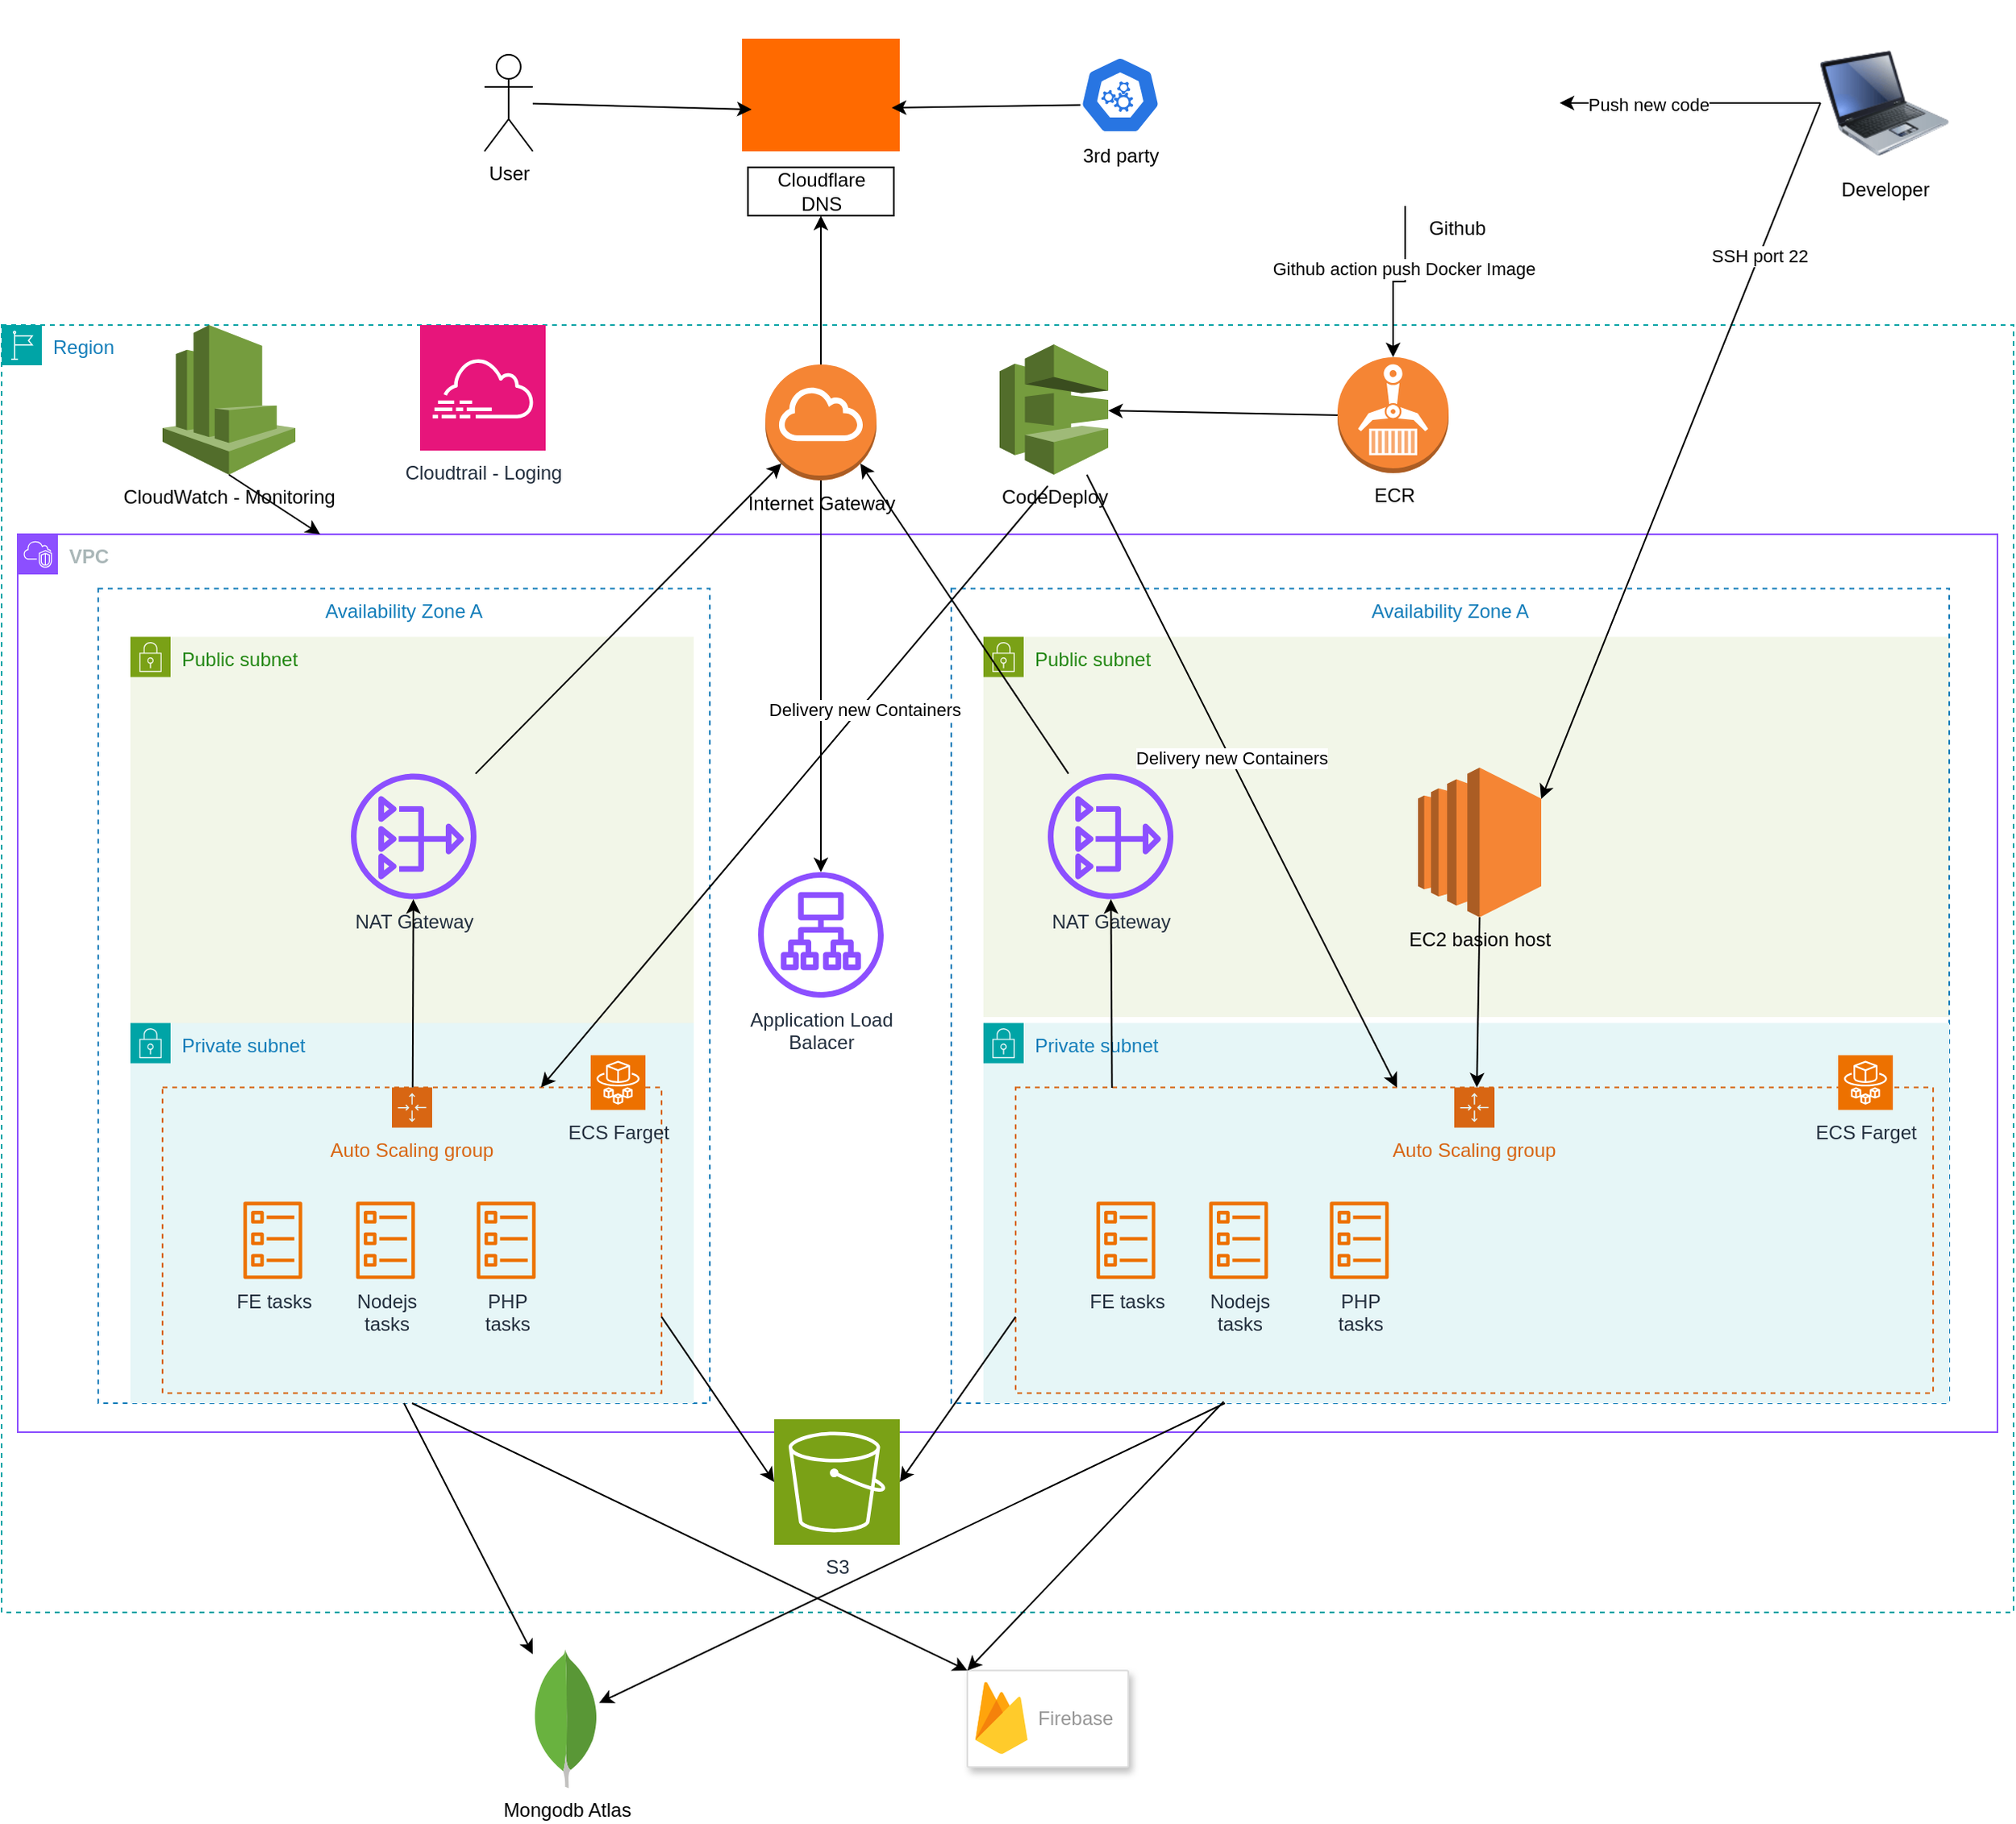 <mxfile version="26.2.9">
  <diagram name="Trang-1" id="FI35gP_wtqjPVAbQ8WKQ">
    <mxGraphModel dx="1425" dy="1030" grid="1" gridSize="10" guides="1" tooltips="1" connect="1" arrows="1" fold="1" page="1" pageScale="1" pageWidth="827" pageHeight="1169" math="0" shadow="0">
      <root>
        <mxCell id="0" />
        <mxCell id="1" parent="0" />
        <mxCell id="mklz-G96IOCMaS5BO4wx-2" value="Region" style="points=[[0,0],[0.25,0],[0.5,0],[0.75,0],[1,0],[1,0.25],[1,0.5],[1,0.75],[1,1],[0.75,1],[0.5,1],[0.25,1],[0,1],[0,0.75],[0,0.5],[0,0.25]];outlineConnect=0;gradientColor=none;html=1;whiteSpace=wrap;fontSize=12;fontStyle=0;container=1;pointerEvents=0;collapsible=0;recursiveResize=0;shape=mxgraph.aws4.group;grIcon=mxgraph.aws4.group_region;strokeColor=#00A4A6;fillColor=none;verticalAlign=top;align=left;spacingLeft=30;fontColor=#147EBA;dashed=1;" vertex="1" parent="1">
          <mxGeometry x="90" y="260" width="1250" height="800" as="geometry" />
        </mxCell>
        <mxCell id="mklz-G96IOCMaS5BO4wx-15" value="&lt;b&gt;VPC&lt;/b&gt;" style="points=[[0,0],[0.25,0],[0.5,0],[0.75,0],[1,0],[1,0.25],[1,0.5],[1,0.75],[1,1],[0.75,1],[0.5,1],[0.25,1],[0,1],[0,0.75],[0,0.5],[0,0.25]];outlineConnect=0;gradientColor=none;html=1;whiteSpace=wrap;fontSize=12;fontStyle=0;container=1;pointerEvents=0;collapsible=0;recursiveResize=0;shape=mxgraph.aws4.group;grIcon=mxgraph.aws4.group_vpc2;strokeColor=#8C4FFF;fillColor=none;verticalAlign=top;align=left;spacingLeft=30;fontColor=#AAB7B8;dashed=0;" vertex="1" parent="mklz-G96IOCMaS5BO4wx-2">
          <mxGeometry x="10" y="130" width="1230" height="558" as="geometry" />
        </mxCell>
        <mxCell id="mklz-G96IOCMaS5BO4wx-20" value="Public subnet" style="points=[[0,0],[0.25,0],[0.5,0],[0.75,0],[1,0],[1,0.25],[1,0.5],[1,0.75],[1,1],[0.75,1],[0.5,1],[0.25,1],[0,1],[0,0.75],[0,0.5],[0,0.25]];outlineConnect=0;gradientColor=none;html=1;whiteSpace=wrap;fontSize=12;fontStyle=0;container=1;pointerEvents=0;collapsible=0;recursiveResize=0;shape=mxgraph.aws4.group;grIcon=mxgraph.aws4.group_security_group;grStroke=0;strokeColor=#7AA116;fillColor=#F2F6E8;verticalAlign=top;align=left;spacingLeft=30;fontColor=#248814;dashed=0;" vertex="1" parent="mklz-G96IOCMaS5BO4wx-15">
          <mxGeometry x="70" y="63.8" width="350" height="476.2" as="geometry" />
        </mxCell>
        <mxCell id="mklz-G96IOCMaS5BO4wx-17" value="Availability Zone A" style="fillColor=none;strokeColor=#147EBA;dashed=1;verticalAlign=top;fontStyle=0;fontColor=#147EBA;whiteSpace=wrap;html=1;container=1;" vertex="1" parent="mklz-G96IOCMaS5BO4wx-20">
          <mxGeometry x="-20" y="-30" width="380" height="506.2" as="geometry" />
        </mxCell>
        <mxCell id="mklz-G96IOCMaS5BO4wx-28" value="NAT Gateway" style="sketch=0;outlineConnect=0;fontColor=#232F3E;gradientColor=none;fillColor=#8C4FFF;strokeColor=none;dashed=0;verticalLabelPosition=bottom;verticalAlign=top;align=center;html=1;fontSize=12;fontStyle=0;aspect=fixed;pointerEvents=1;shape=mxgraph.aws4.nat_gateway;" vertex="1" parent="mklz-G96IOCMaS5BO4wx-17">
          <mxGeometry x="157" y="115" width="78" height="78" as="geometry" />
        </mxCell>
        <mxCell id="mklz-G96IOCMaS5BO4wx-21" value="Private subnet" style="points=[[0,0],[0.25,0],[0.5,0],[0.75,0],[1,0],[1,0.25],[1,0.5],[1,0.75],[1,1],[0.75,1],[0.5,1],[0.25,1],[0,1],[0,0.75],[0,0.5],[0,0.25]];outlineConnect=0;gradientColor=none;html=1;whiteSpace=wrap;fontSize=12;fontStyle=0;container=1;pointerEvents=0;collapsible=0;recursiveResize=0;shape=mxgraph.aws4.group;grIcon=mxgraph.aws4.group_security_group;grStroke=0;strokeColor=#00A4A6;fillColor=#E6F6F7;verticalAlign=top;align=left;spacingLeft=30;fontColor=#147EBA;dashed=0;" vertex="1" parent="mklz-G96IOCMaS5BO4wx-15">
          <mxGeometry x="70" y="303.8" width="350" height="236.2" as="geometry" />
        </mxCell>
        <mxCell id="mklz-G96IOCMaS5BO4wx-22" value="Auto Scaling group" style="points=[[0,0],[0.25,0],[0.5,0],[0.75,0],[1,0],[1,0.25],[1,0.5],[1,0.75],[1,1],[0.75,1],[0.5,1],[0.25,1],[0,1],[0,0.75],[0,0.5],[0,0.25]];outlineConnect=0;gradientColor=none;html=1;whiteSpace=wrap;fontSize=12;fontStyle=0;container=1;pointerEvents=0;collapsible=0;recursiveResize=0;shape=mxgraph.aws4.groupCenter;grIcon=mxgraph.aws4.group_auto_scaling_group;grStroke=1;strokeColor=#D86613;fillColor=none;verticalAlign=top;align=center;fontColor=#D86613;dashed=1;spacingTop=25;" vertex="1" parent="mklz-G96IOCMaS5BO4wx-21">
          <mxGeometry x="20" y="40" width="310" height="190" as="geometry" />
        </mxCell>
        <mxCell id="mklz-G96IOCMaS5BO4wx-25" value="FE tasks" style="sketch=0;outlineConnect=0;fontColor=#232F3E;gradientColor=none;fillColor=#ED7100;strokeColor=none;dashed=0;verticalLabelPosition=bottom;verticalAlign=top;align=center;html=1;fontSize=12;fontStyle=0;aspect=fixed;pointerEvents=1;shape=mxgraph.aws4.ecs_task;" vertex="1" parent="mklz-G96IOCMaS5BO4wx-22">
          <mxGeometry x="50" y="71" width="37" height="48" as="geometry" />
        </mxCell>
        <mxCell id="mklz-G96IOCMaS5BO4wx-26" value="Nodejs&lt;br&gt;tasks" style="sketch=0;outlineConnect=0;fontColor=#232F3E;gradientColor=none;fillColor=#ED7100;strokeColor=none;dashed=0;verticalLabelPosition=bottom;verticalAlign=top;align=center;html=1;fontSize=12;fontStyle=0;aspect=fixed;pointerEvents=1;shape=mxgraph.aws4.ecs_task;" vertex="1" parent="mklz-G96IOCMaS5BO4wx-22">
          <mxGeometry x="120" y="71" width="37" height="48" as="geometry" />
        </mxCell>
        <mxCell id="mklz-G96IOCMaS5BO4wx-27" value="PHP&lt;br&gt;tasks" style="sketch=0;outlineConnect=0;fontColor=#232F3E;gradientColor=none;fillColor=#ED7100;strokeColor=none;dashed=0;verticalLabelPosition=bottom;verticalAlign=top;align=center;html=1;fontSize=12;fontStyle=0;aspect=fixed;pointerEvents=1;shape=mxgraph.aws4.ecs_task;" vertex="1" parent="mklz-G96IOCMaS5BO4wx-22">
          <mxGeometry x="195" y="71" width="37" height="48" as="geometry" />
        </mxCell>
        <mxCell id="mklz-G96IOCMaS5BO4wx-23" value="ECS Farget" style="sketch=0;points=[[0,0,0],[0.25,0,0],[0.5,0,0],[0.75,0,0],[1,0,0],[0,1,0],[0.25,1,0],[0.5,1,0],[0.75,1,0],[1,1,0],[0,0.25,0],[0,0.5,0],[0,0.75,0],[1,0.25,0],[1,0.5,0],[1,0.75,0]];outlineConnect=0;fontColor=#232F3E;fillColor=#ED7100;strokeColor=#ffffff;dashed=0;verticalLabelPosition=bottom;verticalAlign=top;align=center;html=1;fontSize=12;fontStyle=0;aspect=fixed;shape=mxgraph.aws4.resourceIcon;resIcon=mxgraph.aws4.fargate;" vertex="1" parent="mklz-G96IOCMaS5BO4wx-21">
          <mxGeometry x="286" y="20.0" width="34" height="34" as="geometry" />
        </mxCell>
        <mxCell id="mklz-G96IOCMaS5BO4wx-29" value="" style="endArrow=classic;html=1;rounded=0;" edge="1" parent="mklz-G96IOCMaS5BO4wx-15" source="mklz-G96IOCMaS5BO4wx-22" target="mklz-G96IOCMaS5BO4wx-28">
          <mxGeometry width="50" height="50" relative="1" as="geometry">
            <mxPoint x="580" y="183.8" as="sourcePoint" />
            <mxPoint x="630" y="133.8" as="targetPoint" />
          </mxGeometry>
        </mxCell>
        <mxCell id="mklz-G96IOCMaS5BO4wx-30" value="Application Load&lt;br&gt;Balacer" style="sketch=0;outlineConnect=0;fontColor=#232F3E;gradientColor=none;fillColor=#8C4FFF;strokeColor=none;dashed=0;verticalLabelPosition=bottom;verticalAlign=top;align=center;html=1;fontSize=12;fontStyle=0;aspect=fixed;pointerEvents=1;shape=mxgraph.aws4.application_load_balancer;" vertex="1" parent="mklz-G96IOCMaS5BO4wx-15">
          <mxGeometry x="460" y="210" width="78" height="78" as="geometry" />
        </mxCell>
        <mxCell id="mklz-G96IOCMaS5BO4wx-38" value="Public subnet" style="points=[[0,0],[0.25,0],[0.5,0],[0.75,0],[1,0],[1,0.25],[1,0.5],[1,0.75],[1,1],[0.75,1],[0.5,1],[0.25,1],[0,1],[0,0.75],[0,0.5],[0,0.25]];outlineConnect=0;gradientColor=none;html=1;whiteSpace=wrap;fontSize=12;fontStyle=0;container=1;pointerEvents=0;collapsible=0;recursiveResize=0;shape=mxgraph.aws4.group;grIcon=mxgraph.aws4.group_security_group;grStroke=0;strokeColor=#7AA116;fillColor=#F2F6E8;verticalAlign=top;align=left;spacingLeft=30;fontColor=#248814;dashed=0;" vertex="1" parent="mklz-G96IOCMaS5BO4wx-15">
          <mxGeometry x="600" y="63.8" width="600" height="236.2" as="geometry" />
        </mxCell>
        <mxCell id="mklz-G96IOCMaS5BO4wx-39" value="Availability Zone A" style="fillColor=none;strokeColor=#147EBA;dashed=1;verticalAlign=top;fontStyle=0;fontColor=#147EBA;whiteSpace=wrap;html=1;container=1;" vertex="1" parent="mklz-G96IOCMaS5BO4wx-38">
          <mxGeometry x="-20" y="-30" width="620" height="506.2" as="geometry" />
        </mxCell>
        <mxCell id="mklz-G96IOCMaS5BO4wx-68" value="EC2 basion host" style="outlineConnect=0;dashed=0;verticalLabelPosition=bottom;verticalAlign=top;align=center;html=1;shape=mxgraph.aws3.ec2;fillColor=#F58534;gradientColor=none;" vertex="1" parent="mklz-G96IOCMaS5BO4wx-39">
          <mxGeometry x="290" y="111.2" width="76.5" height="93" as="geometry" />
        </mxCell>
        <mxCell id="mklz-G96IOCMaS5BO4wx-40" value="NAT&amp;nbsp;Gateway" style="sketch=0;outlineConnect=0;fontColor=#232F3E;gradientColor=none;fillColor=#8C4FFF;strokeColor=none;dashed=0;verticalLabelPosition=bottom;verticalAlign=top;align=center;html=1;fontSize=12;fontStyle=0;aspect=fixed;pointerEvents=1;shape=mxgraph.aws4.nat_gateway;" vertex="1" parent="mklz-G96IOCMaS5BO4wx-38">
          <mxGeometry x="40" y="85" width="78" height="78" as="geometry" />
        </mxCell>
        <mxCell id="mklz-G96IOCMaS5BO4wx-41" value="Private subnet" style="points=[[0,0],[0.25,0],[0.5,0],[0.75,0],[1,0],[1,0.25],[1,0.5],[1,0.75],[1,1],[0.75,1],[0.5,1],[0.25,1],[0,1],[0,0.75],[0,0.5],[0,0.25]];outlineConnect=0;gradientColor=none;html=1;whiteSpace=wrap;fontSize=12;fontStyle=0;container=1;pointerEvents=0;collapsible=0;recursiveResize=0;shape=mxgraph.aws4.group;grIcon=mxgraph.aws4.group_security_group;grStroke=0;strokeColor=#00A4A6;fillColor=#E6F6F7;verticalAlign=top;align=left;spacingLeft=30;fontColor=#147EBA;dashed=0;" vertex="1" parent="mklz-G96IOCMaS5BO4wx-15">
          <mxGeometry x="600" y="303.8" width="600" height="236.2" as="geometry" />
        </mxCell>
        <mxCell id="mklz-G96IOCMaS5BO4wx-42" value="Auto Scaling group" style="points=[[0,0],[0.25,0],[0.5,0],[0.75,0],[1,0],[1,0.25],[1,0.5],[1,0.75],[1,1],[0.75,1],[0.5,1],[0.25,1],[0,1],[0,0.75],[0,0.5],[0,0.25]];outlineConnect=0;gradientColor=none;html=1;whiteSpace=wrap;fontSize=12;fontStyle=0;container=1;pointerEvents=0;collapsible=0;recursiveResize=0;shape=mxgraph.aws4.groupCenter;grIcon=mxgraph.aws4.group_auto_scaling_group;grStroke=1;strokeColor=#D86613;fillColor=none;verticalAlign=top;align=center;fontColor=#D86613;dashed=1;spacingTop=25;" vertex="1" parent="mklz-G96IOCMaS5BO4wx-41">
          <mxGeometry x="20" y="40" width="570" height="190" as="geometry" />
        </mxCell>
        <mxCell id="mklz-G96IOCMaS5BO4wx-43" value="FE tasks" style="sketch=0;outlineConnect=0;fontColor=#232F3E;gradientColor=none;fillColor=#ED7100;strokeColor=none;dashed=0;verticalLabelPosition=bottom;verticalAlign=top;align=center;html=1;fontSize=12;fontStyle=0;aspect=fixed;pointerEvents=1;shape=mxgraph.aws4.ecs_task;" vertex="1" parent="mklz-G96IOCMaS5BO4wx-42">
          <mxGeometry x="50" y="71" width="37" height="48" as="geometry" />
        </mxCell>
        <mxCell id="mklz-G96IOCMaS5BO4wx-44" value="Nodejs&lt;br&gt;tasks" style="sketch=0;outlineConnect=0;fontColor=#232F3E;gradientColor=none;fillColor=#ED7100;strokeColor=none;dashed=0;verticalLabelPosition=bottom;verticalAlign=top;align=center;html=1;fontSize=12;fontStyle=0;aspect=fixed;pointerEvents=1;shape=mxgraph.aws4.ecs_task;" vertex="1" parent="mklz-G96IOCMaS5BO4wx-42">
          <mxGeometry x="120" y="71" width="37" height="48" as="geometry" />
        </mxCell>
        <mxCell id="mklz-G96IOCMaS5BO4wx-45" value="PHP&lt;br&gt;tasks" style="sketch=0;outlineConnect=0;fontColor=#232F3E;gradientColor=none;fillColor=#ED7100;strokeColor=none;dashed=0;verticalLabelPosition=bottom;verticalAlign=top;align=center;html=1;fontSize=12;fontStyle=0;aspect=fixed;pointerEvents=1;shape=mxgraph.aws4.ecs_task;" vertex="1" parent="mklz-G96IOCMaS5BO4wx-42">
          <mxGeometry x="195" y="71" width="37" height="48" as="geometry" />
        </mxCell>
        <mxCell id="mklz-G96IOCMaS5BO4wx-46" value="ECS Farget" style="sketch=0;points=[[0,0,0],[0.25,0,0],[0.5,0,0],[0.75,0,0],[1,0,0],[0,1,0],[0.25,1,0],[0.5,1,0],[0.75,1,0],[1,1,0],[0,0.25,0],[0,0.5,0],[0,0.75,0],[1,0.25,0],[1,0.5,0],[1,0.75,0]];outlineConnect=0;fontColor=#232F3E;fillColor=#ED7100;strokeColor=#ffffff;dashed=0;verticalLabelPosition=bottom;verticalAlign=top;align=center;html=1;fontSize=12;fontStyle=0;aspect=fixed;shape=mxgraph.aws4.resourceIcon;resIcon=mxgraph.aws4.fargate;" vertex="1" parent="mklz-G96IOCMaS5BO4wx-41">
          <mxGeometry x="531" y="20.0" width="34" height="34" as="geometry" />
        </mxCell>
        <mxCell id="mklz-G96IOCMaS5BO4wx-47" value="" style="endArrow=classic;html=1;rounded=0;exitX=0.105;exitY=0.001;exitDx=0;exitDy=0;exitPerimeter=0;" edge="1" parent="mklz-G96IOCMaS5BO4wx-15" source="mklz-G96IOCMaS5BO4wx-42" target="mklz-G96IOCMaS5BO4wx-40">
          <mxGeometry width="50" height="50" relative="1" as="geometry">
            <mxPoint x="1110" y="183.8" as="sourcePoint" />
            <mxPoint x="1160" y="133.8" as="targetPoint" />
          </mxGeometry>
        </mxCell>
        <mxCell id="mklz-G96IOCMaS5BO4wx-69" value="" style="endArrow=classic;html=1;rounded=0;exitX=0.5;exitY=1;exitDx=0;exitDy=0;exitPerimeter=0;" edge="1" parent="mklz-G96IOCMaS5BO4wx-15" source="mklz-G96IOCMaS5BO4wx-68" target="mklz-G96IOCMaS5BO4wx-42">
          <mxGeometry width="50" height="50" relative="1" as="geometry">
            <mxPoint x="829" y="354" as="sourcePoint" />
            <mxPoint x="724" y="237" as="targetPoint" />
          </mxGeometry>
        </mxCell>
        <mxCell id="mklz-G96IOCMaS5BO4wx-53" value="Internet Gateway" style="outlineConnect=0;dashed=0;verticalLabelPosition=bottom;verticalAlign=top;align=center;html=1;shape=mxgraph.aws3.internet_gateway;fillColor=#F58534;gradientColor=none;" vertex="1" parent="mklz-G96IOCMaS5BO4wx-2">
          <mxGeometry x="474.5" y="24.5" width="69" height="72" as="geometry" />
        </mxCell>
        <mxCell id="mklz-G96IOCMaS5BO4wx-54" value="" style="endArrow=classic;html=1;rounded=0;exitX=0.5;exitY=1;exitDx=0;exitDy=0;exitPerimeter=0;" edge="1" parent="mklz-G96IOCMaS5BO4wx-2" source="mklz-G96IOCMaS5BO4wx-53" target="mklz-G96IOCMaS5BO4wx-30">
          <mxGeometry width="50" height="50" relative="1" as="geometry">
            <mxPoint x="640" y="-50" as="sourcePoint" />
            <mxPoint x="720" y="270" as="targetPoint" />
          </mxGeometry>
        </mxCell>
        <mxCell id="mklz-G96IOCMaS5BO4wx-70" value="CloudWatch - Monitoring" style="outlineConnect=0;dashed=0;verticalLabelPosition=bottom;verticalAlign=top;align=center;html=1;shape=mxgraph.aws3.cloudwatch;fillColor=#759C3E;gradientColor=none;" vertex="1" parent="mklz-G96IOCMaS5BO4wx-2">
          <mxGeometry x="100" width="82.5" height="93" as="geometry" />
        </mxCell>
        <mxCell id="mklz-G96IOCMaS5BO4wx-71" value="Cloudtrail - Loging" style="sketch=0;points=[[0,0,0],[0.25,0,0],[0.5,0,0],[0.75,0,0],[1,0,0],[0,1,0],[0.25,1,0],[0.5,1,0],[0.75,1,0],[1,1,0],[0,0.25,0],[0,0.5,0],[0,0.75,0],[1,0.25,0],[1,0.5,0],[1,0.75,0]];points=[[0,0,0],[0.25,0,0],[0.5,0,0],[0.75,0,0],[1,0,0],[0,1,0],[0.25,1,0],[0.5,1,0],[0.75,1,0],[1,1,0],[0,0.25,0],[0,0.5,0],[0,0.75,0],[1,0.25,0],[1,0.5,0],[1,0.75,0]];outlineConnect=0;fontColor=#232F3E;fillColor=#E7157B;strokeColor=#ffffff;dashed=0;verticalLabelPosition=bottom;verticalAlign=top;align=center;html=1;fontSize=12;fontStyle=0;aspect=fixed;shape=mxgraph.aws4.resourceIcon;resIcon=mxgraph.aws4.cloudtrail;" vertex="1" parent="mklz-G96IOCMaS5BO4wx-2">
          <mxGeometry x="260" width="78" height="78" as="geometry" />
        </mxCell>
        <mxCell id="mklz-G96IOCMaS5BO4wx-72" value="" style="endArrow=classic;html=1;rounded=0;exitX=0.5;exitY=1;exitDx=0;exitDy=0;exitPerimeter=0;" edge="1" parent="mklz-G96IOCMaS5BO4wx-2" source="mklz-G96IOCMaS5BO4wx-70" target="mklz-G96IOCMaS5BO4wx-15">
          <mxGeometry width="50" height="50" relative="1" as="geometry">
            <mxPoint x="670" y="430" as="sourcePoint" />
            <mxPoint x="720" y="380" as="targetPoint" />
          </mxGeometry>
        </mxCell>
        <mxCell id="mklz-G96IOCMaS5BO4wx-74" value="ECR" style="outlineConnect=0;dashed=0;verticalLabelPosition=bottom;verticalAlign=top;align=center;html=1;shape=mxgraph.aws3.ecr;fillColor=#F58534;gradientColor=none;" vertex="1" parent="mklz-G96IOCMaS5BO4wx-2">
          <mxGeometry x="830" y="20" width="69" height="72" as="geometry" />
        </mxCell>
        <mxCell id="mklz-G96IOCMaS5BO4wx-61" value="S3" style="sketch=0;points=[[0,0,0],[0.25,0,0],[0.5,0,0],[0.75,0,0],[1,0,0],[0,1,0],[0.25,1,0],[0.5,1,0],[0.75,1,0],[1,1,0],[0,0.25,0],[0,0.5,0],[0,0.75,0],[1,0.25,0],[1,0.5,0],[1,0.75,0]];outlineConnect=0;fontColor=#232F3E;fillColor=#7AA116;strokeColor=#ffffff;dashed=0;verticalLabelPosition=bottom;verticalAlign=top;align=center;html=1;fontSize=12;fontStyle=0;aspect=fixed;shape=mxgraph.aws4.resourceIcon;resIcon=mxgraph.aws4.s3;" vertex="1" parent="mklz-G96IOCMaS5BO4wx-2">
          <mxGeometry x="480" y="680" width="78" height="78" as="geometry" />
        </mxCell>
        <mxCell id="mklz-G96IOCMaS5BO4wx-63" value="" style="endArrow=classic;html=1;rounded=0;entryX=1;entryY=0.5;entryDx=0;entryDy=0;entryPerimeter=0;exitX=0;exitY=0.75;exitDx=0;exitDy=0;" edge="1" parent="mklz-G96IOCMaS5BO4wx-2" source="mklz-G96IOCMaS5BO4wx-42" target="mklz-G96IOCMaS5BO4wx-61">
          <mxGeometry width="50" height="50" relative="1" as="geometry">
            <mxPoint x="420" y="626" as="sourcePoint" />
            <mxPoint x="490" y="609" as="targetPoint" />
          </mxGeometry>
        </mxCell>
        <mxCell id="mklz-G96IOCMaS5BO4wx-62" value="" style="endArrow=classic;html=1;rounded=0;entryX=0;entryY=0.5;entryDx=0;entryDy=0;entryPerimeter=0;exitX=1;exitY=0.75;exitDx=0;exitDy=0;" edge="1" parent="mklz-G96IOCMaS5BO4wx-2" source="mklz-G96IOCMaS5BO4wx-22" target="mklz-G96IOCMaS5BO4wx-61">
          <mxGeometry width="50" height="50" relative="1" as="geometry">
            <mxPoint x="265" y="484" as="sourcePoint" />
            <mxPoint x="266" y="367" as="targetPoint" />
          </mxGeometry>
        </mxCell>
        <mxCell id="mklz-G96IOCMaS5BO4wx-85" value="CodeDeploy" style="outlineConnect=0;dashed=0;verticalLabelPosition=bottom;verticalAlign=top;align=center;html=1;shape=mxgraph.aws3.codedeploy;fillColor=#759C3E;gradientColor=none;" vertex="1" parent="mklz-G96IOCMaS5BO4wx-2">
          <mxGeometry x="620" y="12" width="67.5" height="81" as="geometry" />
        </mxCell>
        <mxCell id="mklz-G96IOCMaS5BO4wx-86" value="" style="endArrow=classic;html=1;rounded=0;exitX=0;exitY=0.5;exitDx=0;exitDy=0;exitPerimeter=0;" edge="1" parent="mklz-G96IOCMaS5BO4wx-2" source="mklz-G96IOCMaS5BO4wx-74" target="mklz-G96IOCMaS5BO4wx-85">
          <mxGeometry width="50" height="50" relative="1" as="geometry">
            <mxPoint x="670" y="360" as="sourcePoint" />
            <mxPoint x="720" y="310" as="targetPoint" />
          </mxGeometry>
        </mxCell>
        <mxCell id="mklz-G96IOCMaS5BO4wx-87" value="" style="endArrow=classic;html=1;rounded=0;" edge="1" parent="mklz-G96IOCMaS5BO4wx-2" target="mklz-G96IOCMaS5BO4wx-22">
          <mxGeometry width="50" height="50" relative="1" as="geometry">
            <mxPoint x="650" y="100" as="sourcePoint" />
            <mxPoint x="669" y="66" as="targetPoint" />
          </mxGeometry>
        </mxCell>
        <mxCell id="mklz-G96IOCMaS5BO4wx-90" value="Delivery new Containers" style="edgeLabel;html=1;align=center;verticalAlign=middle;resizable=0;points=[];" vertex="1" connectable="0" parent="mklz-G96IOCMaS5BO4wx-87">
          <mxGeometry x="-0.265" y="2" relative="1" as="geometry">
            <mxPoint as="offset" />
          </mxGeometry>
        </mxCell>
        <mxCell id="mklz-G96IOCMaS5BO4wx-88" value="" style="endArrow=classic;html=1;rounded=0;" edge="1" parent="mklz-G96IOCMaS5BO4wx-2" source="mklz-G96IOCMaS5BO4wx-85" target="mklz-G96IOCMaS5BO4wx-42">
          <mxGeometry width="50" height="50" relative="1" as="geometry">
            <mxPoint x="601" y="66" as="sourcePoint" />
            <mxPoint x="327" y="484" as="targetPoint" />
          </mxGeometry>
        </mxCell>
        <mxCell id="mklz-G96IOCMaS5BO4wx-89" value="Delivery new Containers" style="edgeLabel;html=1;align=center;verticalAlign=middle;resizable=0;points=[];" vertex="1" connectable="0" parent="mklz-G96IOCMaS5BO4wx-88">
          <mxGeometry x="-0.074" relative="1" as="geometry">
            <mxPoint as="offset" />
          </mxGeometry>
        </mxCell>
        <mxCell id="mklz-G96IOCMaS5BO4wx-50" value="" style="endArrow=classic;html=1;rounded=0;entryX=0.145;entryY=0.855;entryDx=0;entryDy=0;entryPerimeter=0;" edge="1" parent="mklz-G96IOCMaS5BO4wx-2" source="mklz-G96IOCMaS5BO4wx-28" target="mklz-G96IOCMaS5BO4wx-53">
          <mxGeometry width="50" height="50" relative="1" as="geometry">
            <mxPoint x="265" y="484.0" as="sourcePoint" />
            <mxPoint x="266" y="367.0" as="targetPoint" />
          </mxGeometry>
        </mxCell>
        <mxCell id="mklz-G96IOCMaS5BO4wx-51" value="" style="endArrow=classic;html=1;rounded=0;entryX=0.855;entryY=0.855;entryDx=0;entryDy=0;entryPerimeter=0;" edge="1" parent="mklz-G96IOCMaS5BO4wx-2" source="mklz-G96IOCMaS5BO4wx-40" target="mklz-G96IOCMaS5BO4wx-53">
          <mxGeometry width="50" height="50" relative="1" as="geometry">
            <mxPoint x="839" y="484.0" as="sourcePoint" />
            <mxPoint x="734" y="367.0" as="targetPoint" />
          </mxGeometry>
        </mxCell>
        <mxCell id="mklz-G96IOCMaS5BO4wx-4" value="User" style="shape=umlActor;verticalLabelPosition=bottom;verticalAlign=top;html=1;outlineConnect=0;" vertex="1" parent="1">
          <mxGeometry x="390" y="92" width="30" height="60" as="geometry" />
        </mxCell>
        <mxCell id="mklz-G96IOCMaS5BO4wx-7" value="Mongodb Atlas" style="dashed=0;outlineConnect=0;html=1;align=center;labelPosition=center;verticalLabelPosition=bottom;verticalAlign=top;shape=mxgraph.weblogos.mongodb" vertex="1" parent="1">
          <mxGeometry x="420" y="1083" width="41.2" height="86.2" as="geometry" />
        </mxCell>
        <mxCell id="mklz-G96IOCMaS5BO4wx-8" value="" style="strokeColor=#dddddd;shadow=1;strokeWidth=1;rounded=1;absoluteArcSize=1;arcSize=2;" vertex="1" parent="1">
          <mxGeometry x="690" y="1096.1" width="100" height="60" as="geometry" />
        </mxCell>
        <mxCell id="mklz-G96IOCMaS5BO4wx-9" value="Firebase" style="sketch=0;dashed=0;connectable=0;html=1;fillColor=#5184F3;strokeColor=none;shape=mxgraph.gcp2.firebase;part=1;labelPosition=right;verticalLabelPosition=middle;align=left;verticalAlign=middle;spacingLeft=5;fontColor=#999999;fontSize=12;" vertex="1" parent="mklz-G96IOCMaS5BO4wx-8">
          <mxGeometry width="32.4" height="45" relative="1" as="geometry">
            <mxPoint x="5" y="7" as="offset" />
          </mxGeometry>
        </mxCell>
        <mxCell id="mklz-G96IOCMaS5BO4wx-13" value="" style="group" vertex="1" connectable="0" parent="1">
          <mxGeometry x="550" y="82" width="98" height="110" as="geometry" />
        </mxCell>
        <mxCell id="mklz-G96IOCMaS5BO4wx-10" value="" style="points=[];aspect=fixed;html=1;align=center;shadow=0;dashed=0;fillColor=#FF6A00;strokeColor=none;shape=mxgraph.alibaba_cloud.clouddev;" vertex="1" parent="mklz-G96IOCMaS5BO4wx-13">
          <mxGeometry width="98" height="70" as="geometry" />
        </mxCell>
        <mxCell id="mklz-G96IOCMaS5BO4wx-12" value="Cloudflare&lt;br&gt;DNS" style="whiteSpace=wrap;html=1;" vertex="1" parent="mklz-G96IOCMaS5BO4wx-13">
          <mxGeometry x="3.7" y="80" width="90.6" height="30" as="geometry" />
        </mxCell>
        <mxCell id="mklz-G96IOCMaS5BO4wx-55" value="" style="endArrow=classic;html=1;rounded=0;entryX=0.5;entryY=1;entryDx=0;entryDy=0;exitX=0.5;exitY=0;exitDx=0;exitDy=0;exitPerimeter=0;" edge="1" parent="1" source="mklz-G96IOCMaS5BO4wx-53" target="mklz-G96IOCMaS5BO4wx-12">
          <mxGeometry width="50" height="50" relative="1" as="geometry">
            <mxPoint x="609" y="599" as="sourcePoint" />
            <mxPoint x="609" y="402" as="targetPoint" />
          </mxGeometry>
        </mxCell>
        <mxCell id="mklz-G96IOCMaS5BO4wx-56" value="" style="endArrow=classic;html=1;rounded=0;entryX=0.061;entryY=0.629;entryDx=0;entryDy=0;entryPerimeter=0;" edge="1" parent="1" source="mklz-G96IOCMaS5BO4wx-4" target="mklz-G96IOCMaS5BO4wx-10">
          <mxGeometry width="50" height="50" relative="1" as="geometry">
            <mxPoint x="609" y="330" as="sourcePoint" />
            <mxPoint x="609" y="230" as="targetPoint" />
          </mxGeometry>
        </mxCell>
        <mxCell id="mklz-G96IOCMaS5BO4wx-58" value="3rd party" style="aspect=fixed;sketch=0;html=1;dashed=0;whitespace=wrap;verticalLabelPosition=bottom;verticalAlign=top;fillColor=#2875E2;strokeColor=#ffffff;points=[[0.005,0.63,0],[0.1,0.2,0],[0.9,0.2,0],[0.5,0,0],[0.995,0.63,0],[0.72,0.99,0],[0.5,1,0],[0.28,0.99,0]];shape=mxgraph.kubernetes.icon2;prIcon=api" vertex="1" parent="1">
          <mxGeometry x="760" y="93" width="50" height="48" as="geometry" />
        </mxCell>
        <mxCell id="mklz-G96IOCMaS5BO4wx-59" value="" style="endArrow=classic;html=1;rounded=0;entryX=0.949;entryY=0.614;entryDx=0;entryDy=0;entryPerimeter=0;exitX=0.005;exitY=0.63;exitDx=0;exitDy=0;exitPerimeter=0;" edge="1" parent="1" source="mklz-G96IOCMaS5BO4wx-58" target="mklz-G96IOCMaS5BO4wx-10">
          <mxGeometry width="50" height="50" relative="1" as="geometry">
            <mxPoint x="430" y="160" as="sourcePoint" />
            <mxPoint x="566" y="164" as="targetPoint" />
          </mxGeometry>
        </mxCell>
        <mxCell id="mklz-G96IOCMaS5BO4wx-64" value="" style="endArrow=classic;html=1;rounded=0;exitX=0.5;exitY=1;exitDx=0;exitDy=0;" edge="1" parent="1" source="mklz-G96IOCMaS5BO4wx-17" target="mklz-G96IOCMaS5BO4wx-7">
          <mxGeometry width="50" height="50" relative="1" as="geometry">
            <mxPoint x="510" y="936" as="sourcePoint" />
            <mxPoint x="580" y="929" as="targetPoint" />
          </mxGeometry>
        </mxCell>
        <mxCell id="mklz-G96IOCMaS5BO4wx-65" value="" style="endArrow=classic;html=1;rounded=0;exitX=0.5;exitY=1;exitDx=0;exitDy=0;entryX=0;entryY=0;entryDx=0;entryDy=0;" edge="1" parent="1" source="mklz-G96IOCMaS5BO4wx-21" target="mklz-G96IOCMaS5BO4wx-8">
          <mxGeometry width="50" height="50" relative="1" as="geometry">
            <mxPoint x="350" y="990" as="sourcePoint" />
            <mxPoint x="480" y="1094" as="targetPoint" />
          </mxGeometry>
        </mxCell>
        <mxCell id="mklz-G96IOCMaS5BO4wx-67" value="" style="endArrow=classic;html=1;rounded=0;exitX=0.25;exitY=1;exitDx=0;exitDy=0;" edge="1" parent="1" source="mklz-G96IOCMaS5BO4wx-41" target="mklz-G96IOCMaS5BO4wx-7">
          <mxGeometry width="50" height="50" relative="1" as="geometry">
            <mxPoint x="845" y="990" as="sourcePoint" />
            <mxPoint x="670" y="1093" as="targetPoint" />
          </mxGeometry>
        </mxCell>
        <mxCell id="mklz-G96IOCMaS5BO4wx-75" value="" style="endArrow=classic;html=1;rounded=0;exitX=0.273;exitY=0.998;exitDx=0;exitDy=0;entryX=0;entryY=0;entryDx=0;entryDy=0;exitPerimeter=0;" edge="1" parent="1" source="mklz-G96IOCMaS5BO4wx-39" target="mklz-G96IOCMaS5BO4wx-8">
          <mxGeometry width="50" height="50" relative="1" as="geometry">
            <mxPoint x="860" y="940" as="sourcePoint" />
            <mxPoint x="511" y="1179" as="targetPoint" />
          </mxGeometry>
        </mxCell>
        <mxCell id="mklz-G96IOCMaS5BO4wx-77" value="" style="endArrow=classic;html=1;rounded=0;entryX=1;entryY=0.21;entryDx=0;entryDy=0;entryPerimeter=0;exitX=0;exitY=0.5;exitDx=0;exitDy=0;" edge="1" parent="1" source="mklz-G96IOCMaS5BO4wx-91" target="mklz-G96IOCMaS5BO4wx-68">
          <mxGeometry width="50" height="50" relative="1" as="geometry">
            <mxPoint x="1270" y="156.7" as="sourcePoint" />
            <mxPoint x="810" y="450" as="targetPoint" />
          </mxGeometry>
        </mxCell>
        <mxCell id="mklz-G96IOCMaS5BO4wx-78" value="SSH port 22" style="edgeLabel;html=1;align=center;verticalAlign=middle;resizable=0;points=[];" vertex="1" connectable="0" parent="mklz-G96IOCMaS5BO4wx-77">
          <mxGeometry x="-0.557" y="-1" relative="1" as="geometry">
            <mxPoint x="1" as="offset" />
          </mxGeometry>
        </mxCell>
        <mxCell id="mklz-G96IOCMaS5BO4wx-81" style="edgeStyle=orthogonalEdgeStyle;rounded=0;orthogonalLoop=1;jettySize=auto;html=1;exitX=0.25;exitY=1;exitDx=0;exitDy=0;" edge="1" parent="1" source="mklz-G96IOCMaS5BO4wx-79" target="mklz-G96IOCMaS5BO4wx-74">
          <mxGeometry relative="1" as="geometry" />
        </mxCell>
        <mxCell id="mklz-G96IOCMaS5BO4wx-82" value="Github action push Docker Image" style="edgeLabel;html=1;align=center;verticalAlign=middle;resizable=0;points=[];" vertex="1" connectable="0" parent="mklz-G96IOCMaS5BO4wx-81">
          <mxGeometry x="-0.245" y="-1" relative="1" as="geometry">
            <mxPoint as="offset" />
          </mxGeometry>
        </mxCell>
        <mxCell id="mklz-G96IOCMaS5BO4wx-79" value="Github" style="shape=image;html=1;verticalAlign=top;verticalLabelPosition=bottom;labelBackgroundColor=#ffffff;imageAspect=0;aspect=fixed;image=https://cdn4.iconfinder.com/data/icons/social-media-and-logos-11/32/Logo_Github-128.png" vertex="1" parent="1">
          <mxGeometry x="930" y="58" width="128" height="128" as="geometry" />
        </mxCell>
        <mxCell id="mklz-G96IOCMaS5BO4wx-80" value="" style="endArrow=classic;html=1;rounded=0;exitX=0;exitY=0.5;exitDx=0;exitDy=0;entryX=1;entryY=0.5;entryDx=0;entryDy=0;" edge="1" parent="1" source="mklz-G96IOCMaS5BO4wx-91" target="mklz-G96IOCMaS5BO4wx-79">
          <mxGeometry width="50" height="50" relative="1" as="geometry">
            <mxPoint x="1270" y="120" as="sourcePoint" />
            <mxPoint x="1080" y="120" as="targetPoint" />
          </mxGeometry>
        </mxCell>
        <mxCell id="mklz-G96IOCMaS5BO4wx-92" value="Push new code" style="edgeLabel;html=1;align=center;verticalAlign=middle;resizable=0;points=[];" vertex="1" connectable="0" parent="mklz-G96IOCMaS5BO4wx-80">
          <mxGeometry x="0.328" y="1" relative="1" as="geometry">
            <mxPoint as="offset" />
          </mxGeometry>
        </mxCell>
        <mxCell id="mklz-G96IOCMaS5BO4wx-91" value="Developer" style="image;html=1;image=img/lib/clip_art/computers/Laptop_128x128.png" vertex="1" parent="1">
          <mxGeometry x="1220" y="82" width="80" height="80" as="geometry" />
        </mxCell>
      </root>
    </mxGraphModel>
  </diagram>
</mxfile>
